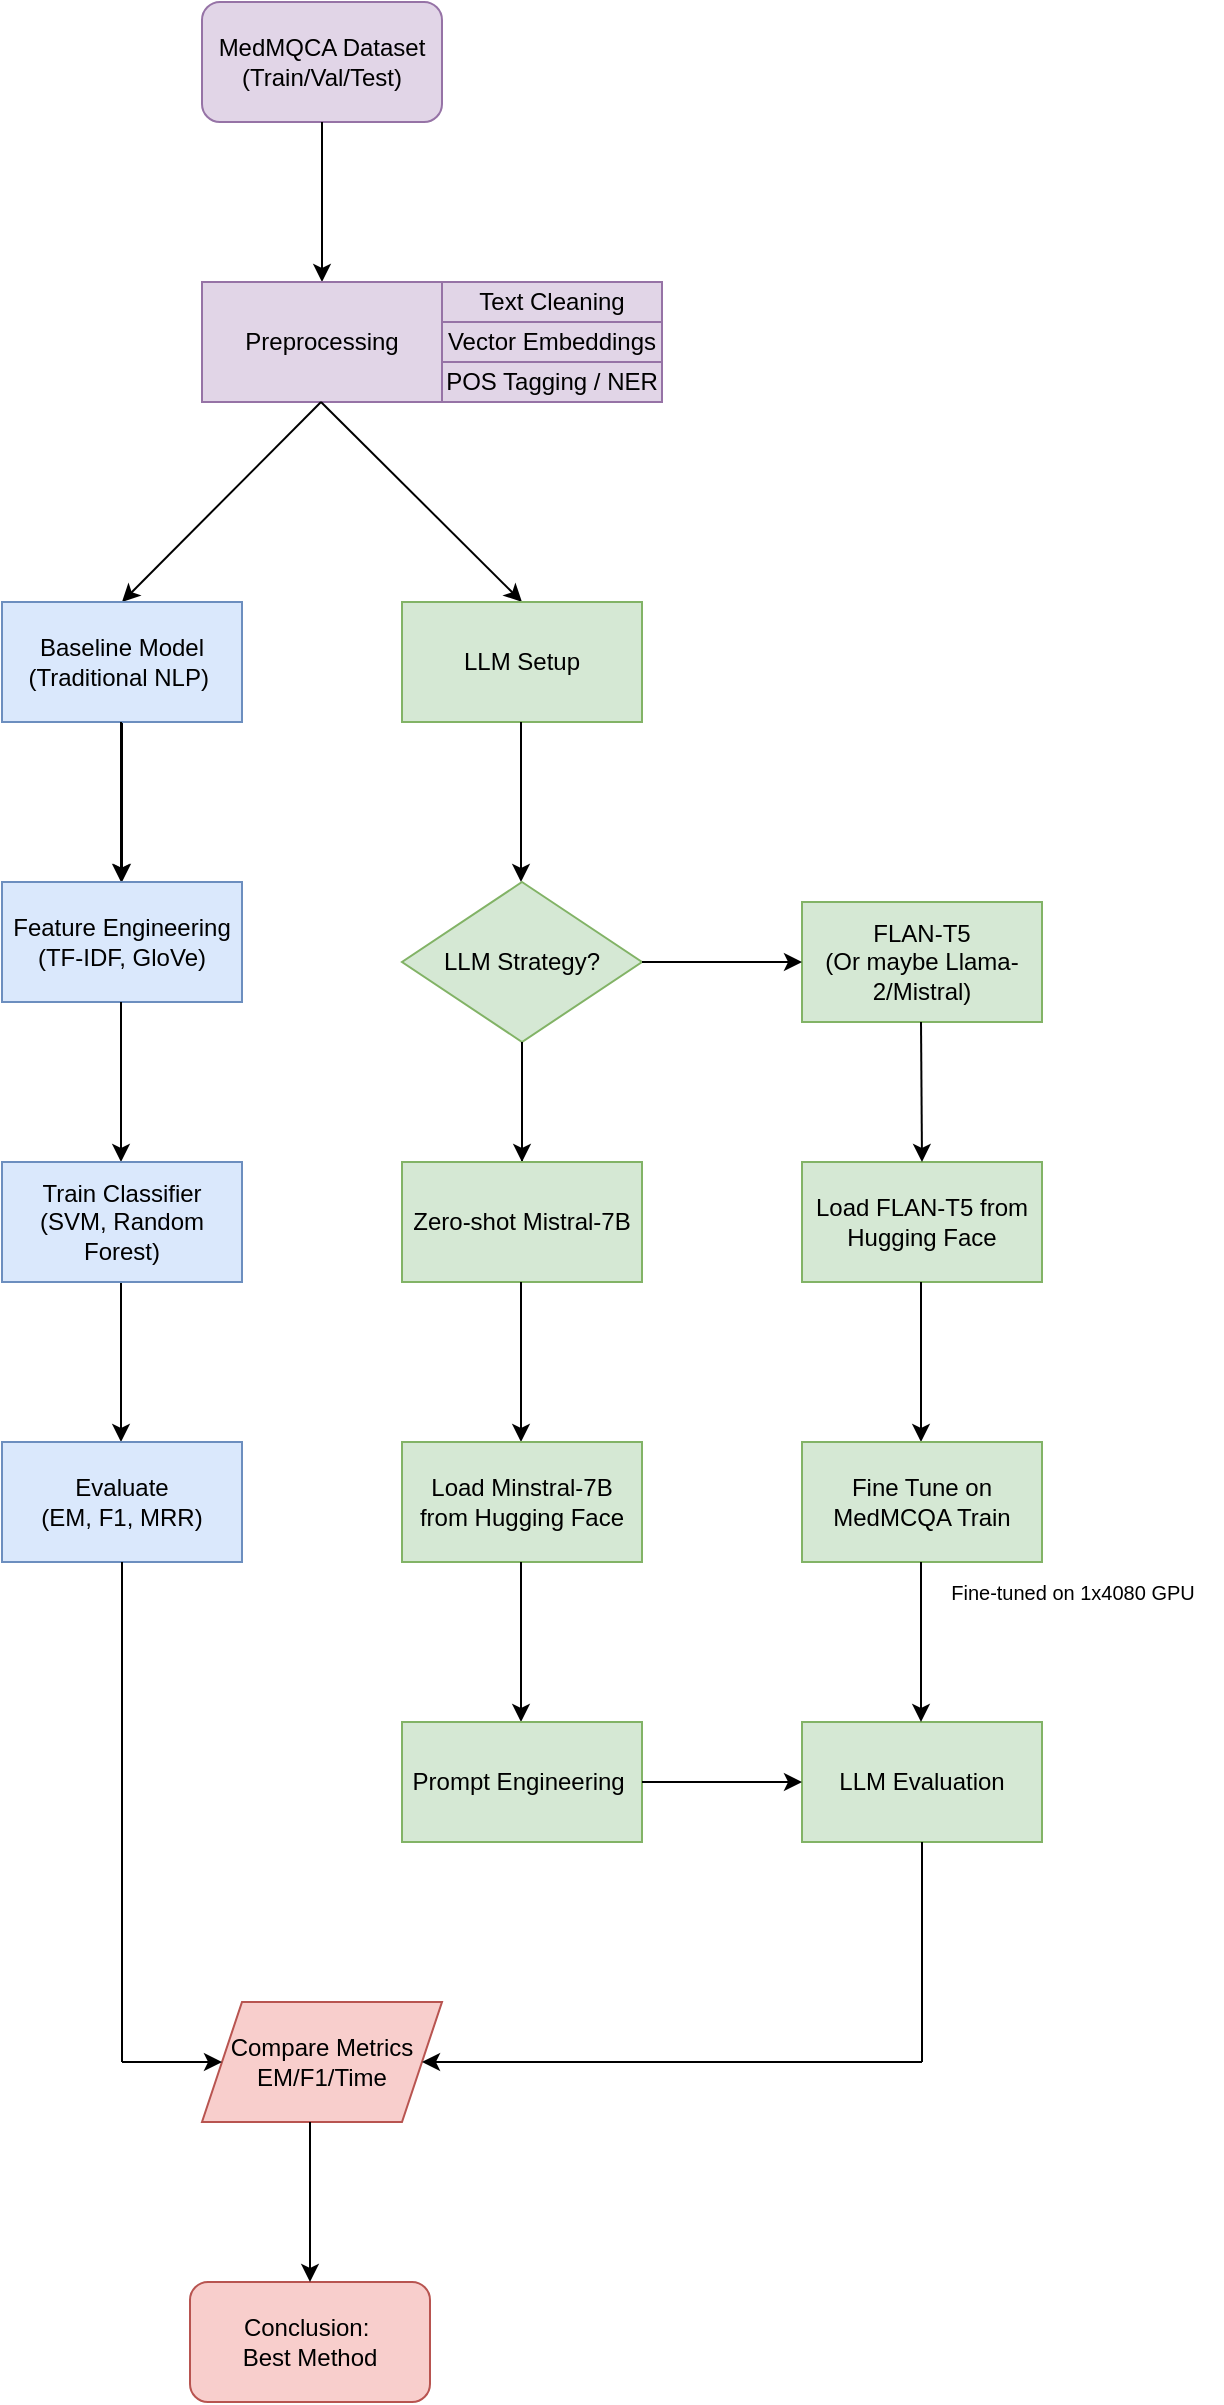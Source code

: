 <mxfile version="26.1.3">
  <diagram name="Page-1" id="6XbPvLpcu0oKdKS8Du6A">
    <mxGraphModel dx="2074" dy="1132" grid="1" gridSize="10" guides="1" tooltips="1" connect="1" arrows="1" fold="1" page="1" pageScale="1" pageWidth="827" pageHeight="1169" math="0" shadow="0">
      <root>
        <mxCell id="0" />
        <mxCell id="1" parent="0" />
        <mxCell id="CqovPR83PLJDOkq2zzhU-4" value="MedMQCA Dataset (Train/Val/Test)" style="rounded=1;whiteSpace=wrap;html=1;fillColor=#e1d5e7;strokeColor=#9673a6;" vertex="1" parent="1">
          <mxGeometry x="360" y="220" width="120" height="60" as="geometry" />
        </mxCell>
        <mxCell id="CqovPR83PLJDOkq2zzhU-5" value="" style="endArrow=classic;html=1;rounded=0;exitX=0.5;exitY=1;exitDx=0;exitDy=0;" edge="1" parent="1" source="CqovPR83PLJDOkq2zzhU-4">
          <mxGeometry width="50" height="50" relative="1" as="geometry">
            <mxPoint x="390" y="600" as="sourcePoint" />
            <mxPoint x="420" y="360" as="targetPoint" />
          </mxGeometry>
        </mxCell>
        <mxCell id="CqovPR83PLJDOkq2zzhU-6" value="Preprocessing" style="rounded=0;whiteSpace=wrap;html=1;fillColor=#e1d5e7;strokeColor=#9673a6;" vertex="1" parent="1">
          <mxGeometry x="360" y="360" width="120" height="60" as="geometry" />
        </mxCell>
        <mxCell id="CqovPR83PLJDOkq2zzhU-8" value="Text Cleaning" style="rounded=0;whiteSpace=wrap;html=1;fillColor=#e1d5e7;strokeColor=#9673a6;" vertex="1" parent="1">
          <mxGeometry x="480" y="360" width="110" height="20" as="geometry" />
        </mxCell>
        <mxCell id="CqovPR83PLJDOkq2zzhU-9" value="Vector Embeddings" style="rounded=0;whiteSpace=wrap;html=1;fillColor=#e1d5e7;strokeColor=#9673a6;" vertex="1" parent="1">
          <mxGeometry x="480" y="380" width="110" height="20" as="geometry" />
        </mxCell>
        <mxCell id="CqovPR83PLJDOkq2zzhU-10" value="POS Tagging / NER" style="rounded=0;whiteSpace=wrap;html=1;fillColor=#e1d5e7;strokeColor=#9673a6;" vertex="1" parent="1">
          <mxGeometry x="480" y="400" width="110" height="20" as="geometry" />
        </mxCell>
        <mxCell id="CqovPR83PLJDOkq2zzhU-12" value="" style="endArrow=classic;html=1;rounded=0;exitX=0.5;exitY=1;exitDx=0;exitDy=0;" edge="1" parent="1">
          <mxGeometry width="50" height="50" relative="1" as="geometry">
            <mxPoint x="419.5" y="420" as="sourcePoint" />
            <mxPoint x="520" y="520" as="targetPoint" />
          </mxGeometry>
        </mxCell>
        <mxCell id="CqovPR83PLJDOkq2zzhU-13" value="" style="endArrow=classic;html=1;rounded=0;exitX=0.5;exitY=1;exitDx=0;exitDy=0;" edge="1" parent="1">
          <mxGeometry width="50" height="50" relative="1" as="geometry">
            <mxPoint x="419.5" y="420" as="sourcePoint" />
            <mxPoint x="320" y="520" as="targetPoint" />
          </mxGeometry>
        </mxCell>
        <mxCell id="CqovPR83PLJDOkq2zzhU-23" value="" style="edgeStyle=orthogonalEdgeStyle;rounded=0;orthogonalLoop=1;jettySize=auto;html=1;" edge="1" parent="1" source="CqovPR83PLJDOkq2zzhU-14" target="CqovPR83PLJDOkq2zzhU-18">
          <mxGeometry relative="1" as="geometry" />
        </mxCell>
        <mxCell id="CqovPR83PLJDOkq2zzhU-14" value="Baseline Model&lt;div&gt;(Traditional NLP)&amp;nbsp;&lt;/div&gt;" style="rounded=0;whiteSpace=wrap;html=1;fillColor=#dae8fc;strokeColor=#6c8ebf;" vertex="1" parent="1">
          <mxGeometry x="260" y="520" width="120" height="60" as="geometry" />
        </mxCell>
        <mxCell id="CqovPR83PLJDOkq2zzhU-15" value="LLM Setup" style="rounded=0;whiteSpace=wrap;html=1;fillColor=#d5e8d4;strokeColor=#82b366;" vertex="1" parent="1">
          <mxGeometry x="460" y="520" width="120" height="60" as="geometry" />
        </mxCell>
        <mxCell id="CqovPR83PLJDOkq2zzhU-17" value="" style="endArrow=classic;html=1;rounded=0;exitX=0.5;exitY=1;exitDx=0;exitDy=0;" edge="1" parent="1">
          <mxGeometry width="50" height="50" relative="1" as="geometry">
            <mxPoint x="319.5" y="580" as="sourcePoint" />
            <mxPoint x="319.5" y="660" as="targetPoint" />
          </mxGeometry>
        </mxCell>
        <mxCell id="CqovPR83PLJDOkq2zzhU-18" value="Feature Engineering&lt;div&gt;(TF-IDF, GloVe)&lt;/div&gt;" style="rounded=0;whiteSpace=wrap;html=1;fillColor=#dae8fc;strokeColor=#6c8ebf;" vertex="1" parent="1">
          <mxGeometry x="260" y="660" width="120" height="60" as="geometry" />
        </mxCell>
        <mxCell id="CqovPR83PLJDOkq2zzhU-19" value="" style="endArrow=classic;html=1;rounded=0;exitX=0.5;exitY=1;exitDx=0;exitDy=0;" edge="1" parent="1">
          <mxGeometry width="50" height="50" relative="1" as="geometry">
            <mxPoint x="319.5" y="720" as="sourcePoint" />
            <mxPoint x="319.5" y="800" as="targetPoint" />
          </mxGeometry>
        </mxCell>
        <mxCell id="CqovPR83PLJDOkq2zzhU-20" value="" style="endArrow=classic;html=1;rounded=0;exitX=0.5;exitY=1;exitDx=0;exitDy=0;" edge="1" parent="1">
          <mxGeometry width="50" height="50" relative="1" as="geometry">
            <mxPoint x="319.5" y="860" as="sourcePoint" />
            <mxPoint x="319.5" y="940" as="targetPoint" />
          </mxGeometry>
        </mxCell>
        <mxCell id="CqovPR83PLJDOkq2zzhU-21" value="Train Classifier&lt;div&gt;(SVM, Random Forest)&lt;/div&gt;" style="rounded=0;whiteSpace=wrap;html=1;fillColor=#dae8fc;strokeColor=#6c8ebf;" vertex="1" parent="1">
          <mxGeometry x="260" y="800" width="120" height="60" as="geometry" />
        </mxCell>
        <mxCell id="CqovPR83PLJDOkq2zzhU-22" value="Evaluate&lt;div&gt;(EM, F1, MRR)&lt;/div&gt;" style="rounded=0;whiteSpace=wrap;html=1;fillColor=#dae8fc;strokeColor=#6c8ebf;" vertex="1" parent="1">
          <mxGeometry x="260" y="940" width="120" height="60" as="geometry" />
        </mxCell>
        <mxCell id="CqovPR83PLJDOkq2zzhU-26" value="" style="endArrow=classic;html=1;rounded=0;exitX=0.5;exitY=1;exitDx=0;exitDy=0;" edge="1" parent="1">
          <mxGeometry width="50" height="50" relative="1" as="geometry">
            <mxPoint x="519.5" y="580" as="sourcePoint" />
            <mxPoint x="519.5" y="660" as="targetPoint" />
          </mxGeometry>
        </mxCell>
        <mxCell id="CqovPR83PLJDOkq2zzhU-28" value="LLM Strategy?" style="rhombus;whiteSpace=wrap;html=1;fillColor=#d5e8d4;strokeColor=#82b366;" vertex="1" parent="1">
          <mxGeometry x="460" y="660" width="120" height="80" as="geometry" />
        </mxCell>
        <mxCell id="CqovPR83PLJDOkq2zzhU-32" style="edgeStyle=orthogonalEdgeStyle;rounded=0;orthogonalLoop=1;jettySize=auto;html=1;" edge="1" parent="1" source="CqovPR83PLJDOkq2zzhU-29">
          <mxGeometry relative="1" as="geometry">
            <mxPoint x="520" y="800" as="targetPoint" />
            <Array as="points">
              <mxPoint x="520" y="740" />
              <mxPoint x="520" y="740" />
            </Array>
          </mxGeometry>
        </mxCell>
        <mxCell id="CqovPR83PLJDOkq2zzhU-29" value="Zero-shot Mistral-7B" style="rounded=0;whiteSpace=wrap;html=1;fillColor=#d5e8d4;strokeColor=#82b366;" vertex="1" parent="1">
          <mxGeometry x="460" y="800" width="120" height="60" as="geometry" />
        </mxCell>
        <mxCell id="CqovPR83PLJDOkq2zzhU-30" value="FLAN-T5&lt;div&gt;(Or maybe Llama-2/Mistral)&lt;/div&gt;" style="rounded=0;whiteSpace=wrap;html=1;fillColor=#d5e8d4;strokeColor=#82b366;" vertex="1" parent="1">
          <mxGeometry x="660" y="670" width="120" height="60" as="geometry" />
        </mxCell>
        <mxCell id="CqovPR83PLJDOkq2zzhU-33" value="" style="endArrow=classic;html=1;rounded=0;exitX=1;exitY=0.5;exitDx=0;exitDy=0;entryX=0;entryY=0.5;entryDx=0;entryDy=0;" edge="1" parent="1" source="CqovPR83PLJDOkq2zzhU-28" target="CqovPR83PLJDOkq2zzhU-30">
          <mxGeometry width="50" height="50" relative="1" as="geometry">
            <mxPoint x="620" y="650" as="sourcePoint" />
            <mxPoint x="620" y="730" as="targetPoint" />
          </mxGeometry>
        </mxCell>
        <mxCell id="CqovPR83PLJDOkq2zzhU-34" value="Load FLAN-T5 from Hugging Face" style="rounded=0;whiteSpace=wrap;html=1;fillColor=#d5e8d4;strokeColor=#82b366;" vertex="1" parent="1">
          <mxGeometry x="660" y="800" width="120" height="60" as="geometry" />
        </mxCell>
        <mxCell id="CqovPR83PLJDOkq2zzhU-38" value="" style="endArrow=classic;html=1;rounded=0;exitX=0.5;exitY=1;exitDx=0;exitDy=0;" edge="1" parent="1">
          <mxGeometry width="50" height="50" relative="1" as="geometry">
            <mxPoint x="719.5" y="730" as="sourcePoint" />
            <mxPoint x="720" y="800" as="targetPoint" />
          </mxGeometry>
        </mxCell>
        <mxCell id="CqovPR83PLJDOkq2zzhU-39" value="" style="endArrow=classic;html=1;rounded=0;exitX=0.5;exitY=1;exitDx=0;exitDy=0;" edge="1" parent="1">
          <mxGeometry width="50" height="50" relative="1" as="geometry">
            <mxPoint x="719.5" y="860" as="sourcePoint" />
            <mxPoint x="719.5" y="940" as="targetPoint" />
          </mxGeometry>
        </mxCell>
        <mxCell id="CqovPR83PLJDOkq2zzhU-40" value="Fine Tune on MedMCQA Train" style="rounded=0;whiteSpace=wrap;html=1;fillColor=#d5e8d4;strokeColor=#82b366;" vertex="1" parent="1">
          <mxGeometry x="660" y="940" width="120" height="60" as="geometry" />
        </mxCell>
        <mxCell id="CqovPR83PLJDOkq2zzhU-41" value="" style="endArrow=classic;html=1;rounded=0;exitX=0.5;exitY=1;exitDx=0;exitDy=0;" edge="1" parent="1">
          <mxGeometry width="50" height="50" relative="1" as="geometry">
            <mxPoint x="519.5" y="860" as="sourcePoint" />
            <mxPoint x="519.5" y="940" as="targetPoint" />
          </mxGeometry>
        </mxCell>
        <mxCell id="CqovPR83PLJDOkq2zzhU-42" value="Load Minstral-7B from Hugging Face" style="rounded=0;whiteSpace=wrap;html=1;fillColor=#d5e8d4;strokeColor=#82b366;" vertex="1" parent="1">
          <mxGeometry x="460" y="940" width="120" height="60" as="geometry" />
        </mxCell>
        <mxCell id="CqovPR83PLJDOkq2zzhU-44" value="" style="endArrow=classic;html=1;rounded=0;exitX=0.5;exitY=1;exitDx=0;exitDy=0;" edge="1" parent="1">
          <mxGeometry width="50" height="50" relative="1" as="geometry">
            <mxPoint x="519.5" y="1000" as="sourcePoint" />
            <mxPoint x="519.5" y="1080" as="targetPoint" />
          </mxGeometry>
        </mxCell>
        <mxCell id="CqovPR83PLJDOkq2zzhU-45" value="Prompt Engineering&amp;nbsp;" style="rounded=0;whiteSpace=wrap;html=1;fillColor=#d5e8d4;strokeColor=#82b366;" vertex="1" parent="1">
          <mxGeometry x="460" y="1080" width="120" height="60" as="geometry" />
        </mxCell>
        <mxCell id="CqovPR83PLJDOkq2zzhU-46" value="LLM Evaluation" style="rounded=0;whiteSpace=wrap;html=1;fillColor=#d5e8d4;strokeColor=#82b366;" vertex="1" parent="1">
          <mxGeometry x="660" y="1080" width="120" height="60" as="geometry" />
        </mxCell>
        <mxCell id="CqovPR83PLJDOkq2zzhU-47" value="" style="endArrow=classic;html=1;rounded=0;exitX=0.5;exitY=1;exitDx=0;exitDy=0;" edge="1" parent="1">
          <mxGeometry width="50" height="50" relative="1" as="geometry">
            <mxPoint x="719.5" y="1000" as="sourcePoint" />
            <mxPoint x="719.5" y="1080" as="targetPoint" />
          </mxGeometry>
        </mxCell>
        <mxCell id="CqovPR83PLJDOkq2zzhU-48" value="" style="endArrow=classic;html=1;rounded=0;entryX=0;entryY=0.5;entryDx=0;entryDy=0;" edge="1" parent="1" target="CqovPR83PLJDOkq2zzhU-46">
          <mxGeometry width="50" height="50" relative="1" as="geometry">
            <mxPoint x="580" y="1110" as="sourcePoint" />
            <mxPoint x="630" y="1060" as="targetPoint" />
          </mxGeometry>
        </mxCell>
        <mxCell id="CqovPR83PLJDOkq2zzhU-49" value="Compare Metrics&lt;div&gt;EM/F1/Time&lt;/div&gt;" style="shape=parallelogram;perimeter=parallelogramPerimeter;whiteSpace=wrap;html=1;fixedSize=1;fillColor=#f8cecc;strokeColor=#b85450;" vertex="1" parent="1">
          <mxGeometry x="360" y="1220" width="120" height="60" as="geometry" />
        </mxCell>
        <mxCell id="CqovPR83PLJDOkq2zzhU-51" value="" style="endArrow=none;html=1;rounded=0;entryX=0.5;entryY=1;entryDx=0;entryDy=0;" edge="1" parent="1" target="CqovPR83PLJDOkq2zzhU-46">
          <mxGeometry width="50" height="50" relative="1" as="geometry">
            <mxPoint x="720" y="1250" as="sourcePoint" />
            <mxPoint x="760" y="1150" as="targetPoint" />
          </mxGeometry>
        </mxCell>
        <mxCell id="CqovPR83PLJDOkq2zzhU-54" value="" style="endArrow=classic;html=1;rounded=0;entryX=1;entryY=0.5;entryDx=0;entryDy=0;" edge="1" parent="1" target="CqovPR83PLJDOkq2zzhU-49">
          <mxGeometry width="50" height="50" relative="1" as="geometry">
            <mxPoint x="720" y="1250" as="sourcePoint" />
            <mxPoint x="450" y="1240" as="targetPoint" />
          </mxGeometry>
        </mxCell>
        <mxCell id="CqovPR83PLJDOkq2zzhU-55" value="" style="endArrow=none;html=1;rounded=0;entryX=0.5;entryY=1;entryDx=0;entryDy=0;" edge="1" parent="1" target="CqovPR83PLJDOkq2zzhU-22">
          <mxGeometry width="50" height="50" relative="1" as="geometry">
            <mxPoint x="320" y="1250" as="sourcePoint" />
            <mxPoint x="370" y="1000" as="targetPoint" />
          </mxGeometry>
        </mxCell>
        <mxCell id="CqovPR83PLJDOkq2zzhU-56" value="" style="endArrow=classic;html=1;rounded=0;entryX=0;entryY=0.5;entryDx=0;entryDy=0;" edge="1" parent="1" target="CqovPR83PLJDOkq2zzhU-49">
          <mxGeometry width="50" height="50" relative="1" as="geometry">
            <mxPoint x="320" y="1250" as="sourcePoint" />
            <mxPoint x="370" y="1230" as="targetPoint" />
          </mxGeometry>
        </mxCell>
        <mxCell id="CqovPR83PLJDOkq2zzhU-59" value="Conclusion:&amp;nbsp;&lt;div&gt;Best Method&lt;/div&gt;" style="rounded=1;whiteSpace=wrap;html=1;fillColor=#f8cecc;strokeColor=#b85450;" vertex="1" parent="1">
          <mxGeometry x="354" y="1360" width="120" height="60" as="geometry" />
        </mxCell>
        <mxCell id="CqovPR83PLJDOkq2zzhU-61" value="" style="endArrow=classic;html=1;rounded=0;exitX=0.5;exitY=1;exitDx=0;exitDy=0;" edge="1" parent="1">
          <mxGeometry width="50" height="50" relative="1" as="geometry">
            <mxPoint x="414" y="1280" as="sourcePoint" />
            <mxPoint x="414" y="1360" as="targetPoint" />
          </mxGeometry>
        </mxCell>
        <mxCell id="CqovPR83PLJDOkq2zzhU-63" value="&lt;font style=&quot;font-size: 10px;&quot;&gt;Fine-tuned on 1x4080 GPU&lt;/font&gt;" style="text;html=1;align=center;verticalAlign=middle;resizable=0;points=[];autosize=1;strokeColor=none;fillColor=none;fontSize=8;" vertex="1" parent="1">
          <mxGeometry x="720" y="1000" width="150" height="30" as="geometry" />
        </mxCell>
      </root>
    </mxGraphModel>
  </diagram>
</mxfile>
